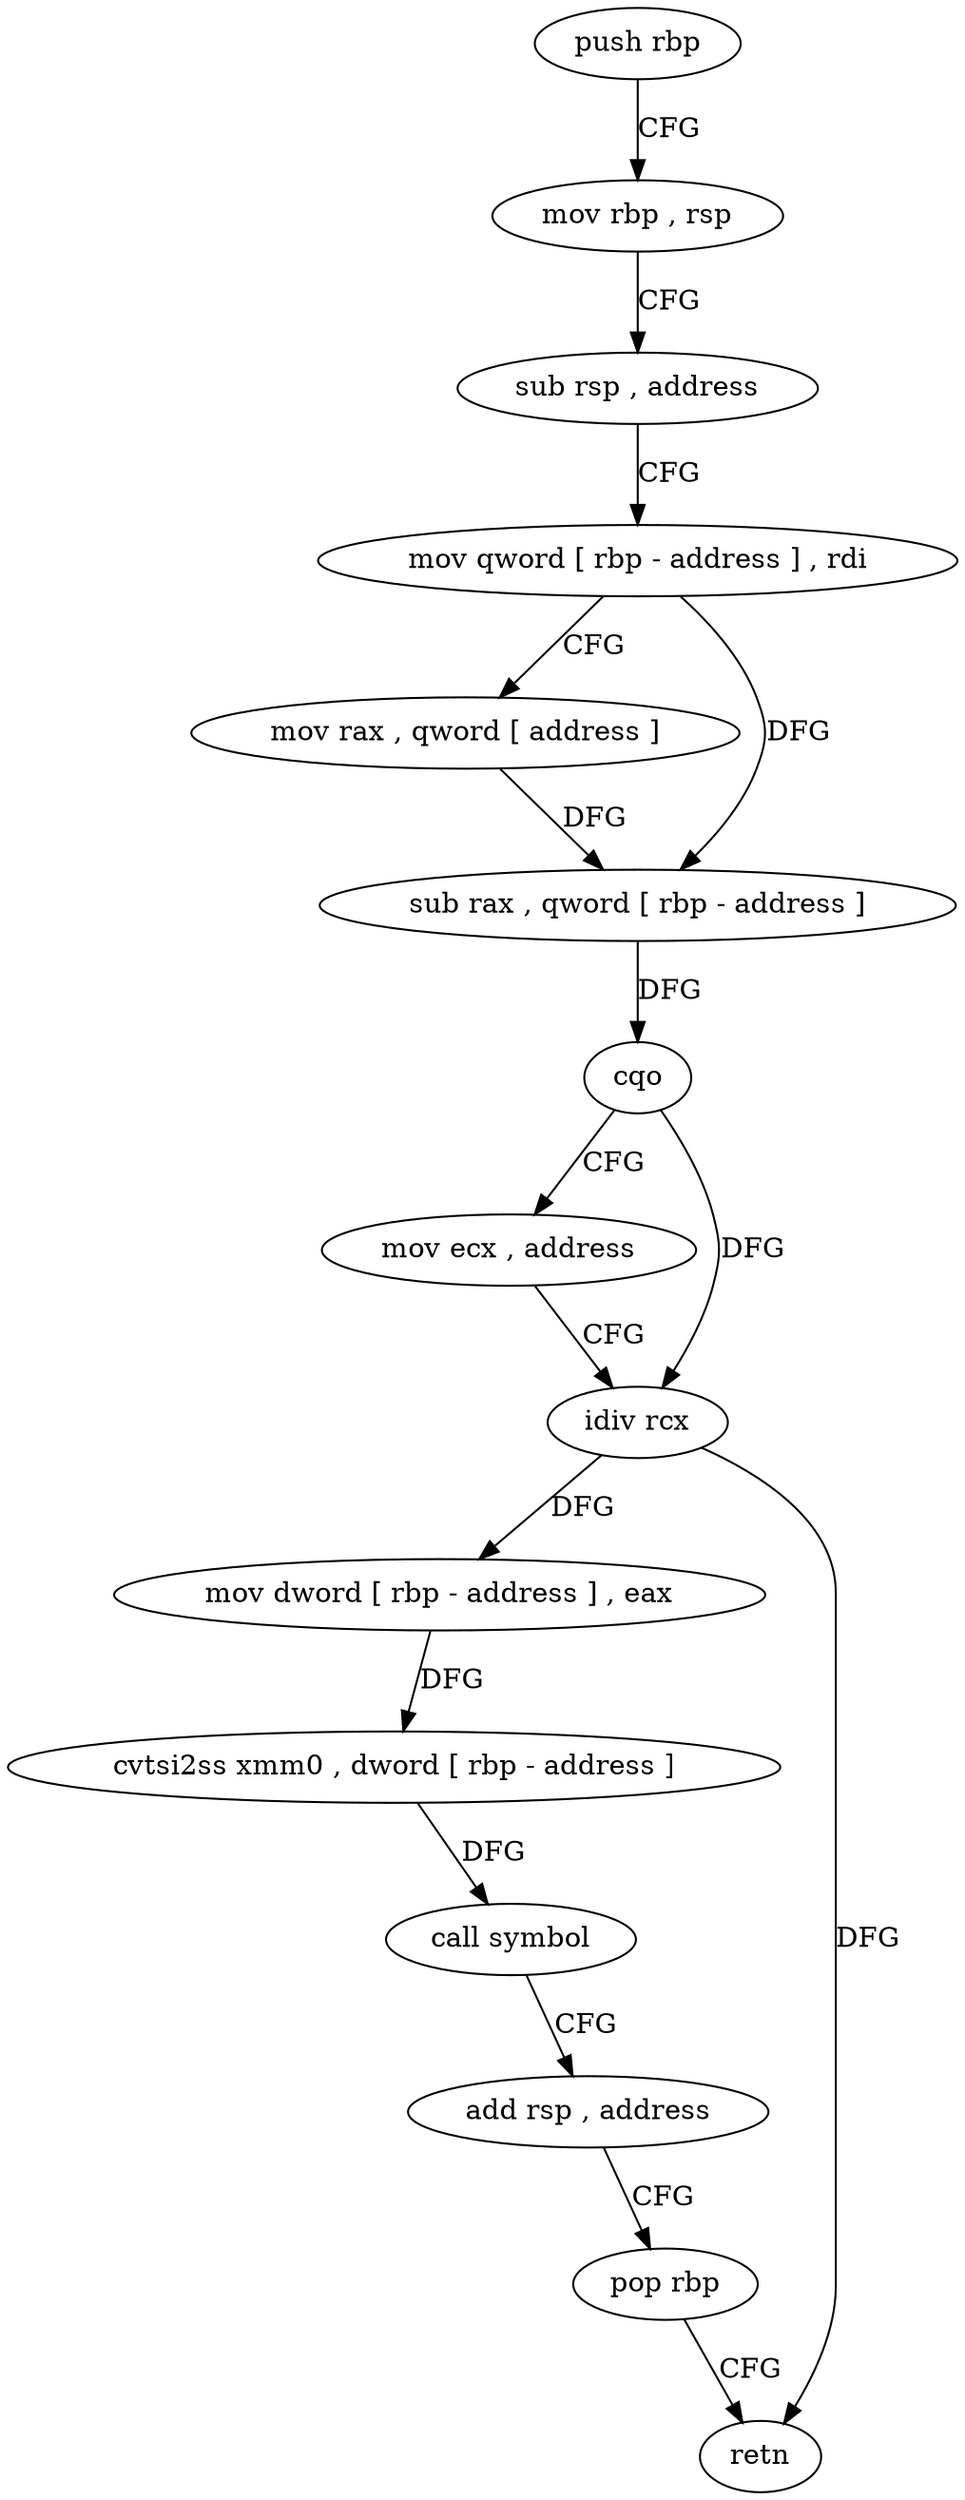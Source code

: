 digraph "func" {
"4268112" [label = "push rbp" ]
"4268113" [label = "mov rbp , rsp" ]
"4268116" [label = "sub rsp , address" ]
"4268120" [label = "mov qword [ rbp - address ] , rdi" ]
"4268124" [label = "mov rax , qword [ address ]" ]
"4268132" [label = "sub rax , qword [ rbp - address ]" ]
"4268136" [label = "cqo" ]
"4268138" [label = "mov ecx , address" ]
"4268143" [label = "idiv rcx" ]
"4268146" [label = "mov dword [ rbp - address ] , eax" ]
"4268149" [label = "cvtsi2ss xmm0 , dword [ rbp - address ]" ]
"4268154" [label = "call symbol" ]
"4268159" [label = "add rsp , address" ]
"4268163" [label = "pop rbp" ]
"4268164" [label = "retn" ]
"4268112" -> "4268113" [ label = "CFG" ]
"4268113" -> "4268116" [ label = "CFG" ]
"4268116" -> "4268120" [ label = "CFG" ]
"4268120" -> "4268124" [ label = "CFG" ]
"4268120" -> "4268132" [ label = "DFG" ]
"4268124" -> "4268132" [ label = "DFG" ]
"4268132" -> "4268136" [ label = "DFG" ]
"4268136" -> "4268138" [ label = "CFG" ]
"4268136" -> "4268143" [ label = "DFG" ]
"4268138" -> "4268143" [ label = "CFG" ]
"4268143" -> "4268146" [ label = "DFG" ]
"4268143" -> "4268164" [ label = "DFG" ]
"4268146" -> "4268149" [ label = "DFG" ]
"4268149" -> "4268154" [ label = "DFG" ]
"4268154" -> "4268159" [ label = "CFG" ]
"4268159" -> "4268163" [ label = "CFG" ]
"4268163" -> "4268164" [ label = "CFG" ]
}
